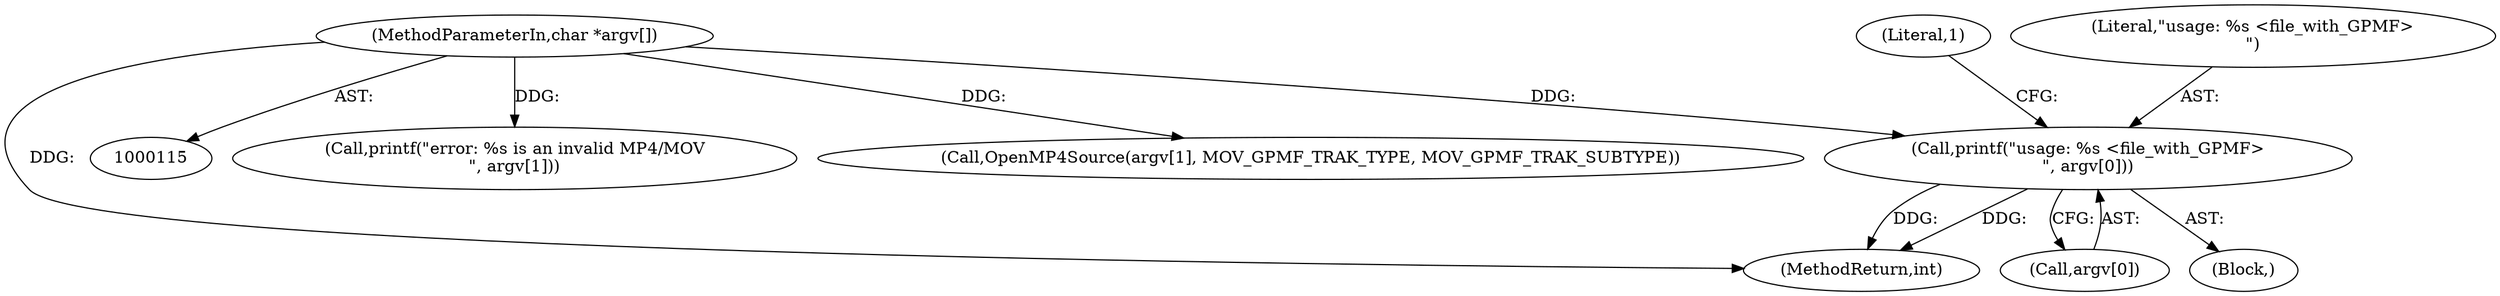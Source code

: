 digraph "0_gpmf-parser_341f12cd5b97ab419e53853ca00176457c9f1681_0@array" {
"1000139" [label="(Call,printf(\"usage: %s <file_with_GPMF>\n\", argv[0]))"];
"1000117" [label="(MethodParameterIn,char *argv[])"];
"1000161" [label="(Call,printf(\"error: %s is an invalid MP4/MOV\n\", argv[1]))"];
"1000117" [label="(MethodParameterIn,char *argv[])"];
"1000146" [label="(Literal,1)"];
"1000140" [label="(Literal,\"usage: %s <file_with_GPMF>\n\")"];
"1000150" [label="(Call,OpenMP4Source(argv[1], MOV_GPMF_TRAK_TYPE, MOV_GPMF_TRAK_SUBTYPE))"];
"1000139" [label="(Call,printf(\"usage: %s <file_with_GPMF>\n\", argv[0]))"];
"1000697" [label="(MethodReturn,int)"];
"1000141" [label="(Call,argv[0])"];
"1000138" [label="(Block,)"];
"1000139" -> "1000138"  [label="AST: "];
"1000139" -> "1000141"  [label="CFG: "];
"1000140" -> "1000139"  [label="AST: "];
"1000141" -> "1000139"  [label="AST: "];
"1000146" -> "1000139"  [label="CFG: "];
"1000139" -> "1000697"  [label="DDG: "];
"1000139" -> "1000697"  [label="DDG: "];
"1000117" -> "1000139"  [label="DDG: "];
"1000117" -> "1000115"  [label="AST: "];
"1000117" -> "1000697"  [label="DDG: "];
"1000117" -> "1000150"  [label="DDG: "];
"1000117" -> "1000161"  [label="DDG: "];
}
